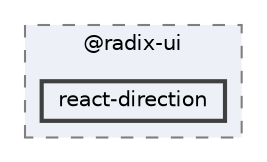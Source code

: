 digraph "C:/Users/arisc/OneDrive/Documents/GitHub/FINAL/EcoEats-Project/node_modules/@radix-ui/react-direction"
{
 // LATEX_PDF_SIZE
  bgcolor="transparent";
  edge [fontname=Helvetica,fontsize=10,labelfontname=Helvetica,labelfontsize=10];
  node [fontname=Helvetica,fontsize=10,shape=box,height=0.2,width=0.4];
  compound=true
  subgraph clusterdir_ab62ad447ec992f2fe79c76b760e4d1f {
    graph [ bgcolor="#edf0f7", pencolor="grey50", label="@radix-ui", fontname=Helvetica,fontsize=10 style="filled,dashed", URL="dir_ab62ad447ec992f2fe79c76b760e4d1f.html",tooltip=""]
  dir_126aab3e8f4ef251da20fc1e56ed2ee8 [label="react-direction", fillcolor="#edf0f7", color="grey25", style="filled,bold", URL="dir_126aab3e8f4ef251da20fc1e56ed2ee8.html",tooltip=""];
  }
}
